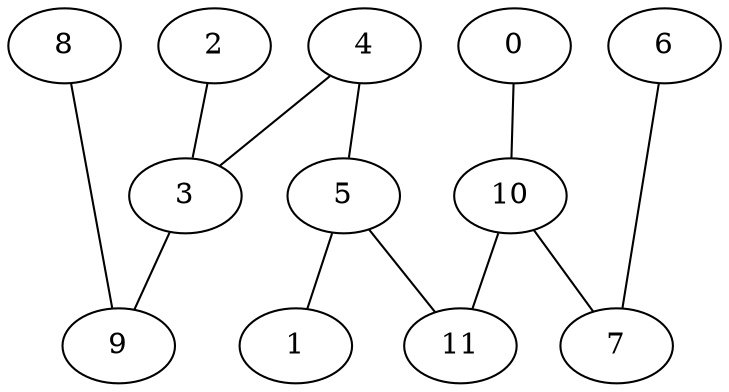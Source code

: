 strict graph {


	"2" [  weight=0 ];

	"2" -- "3" [  weight=0 ];

	"4" [  weight=0 ];

	"4" -- "3" [  weight=0 ];

	"4" -- "5" [  weight=0 ];

	"6" [  weight=0 ];

	"6" -- "7" [  weight=0 ];

	"3" [  weight=0 ];

	"3" -- "4" [  weight=0 ];

	"3" -- "2" [  weight=0 ];

	"3" -- "9" [  weight=0 ];

	"10" [  weight=0 ];

	"10" [  weight=0 ];

	"10" -- "11" [  weight=0 ];

	"10" -- "7" [  weight=0 ];

	"5" [  weight=0 ];

	"5" -- "4" [  weight=0 ];

	"5" -- "11" [  weight=0 ];

	"5" -- "1" [  weight=0 ];

	"11" [  weight=0 ];

	"11" -- "5" [  weight=0 ];

	"11" -- "10" [  weight=0 ];

	"0" [  weight=0 ];

	"0" -- "10" [  weight=0 ];

	"7" [  weight=0 ];

	"7" -- "10" [  weight=0 ];

	"7" -- "6" [  weight=0 ];

	"8" [  weight=0 ];

	"8" -- "9" [  weight=0 ];

	"1" [  weight=0 ];

	"1" -- "5" [  weight=0 ];

	"9" [  weight=0 ];

	"9" -- "3" [  weight=0 ];

	"9" -- "8" [  weight=0 ];

}

